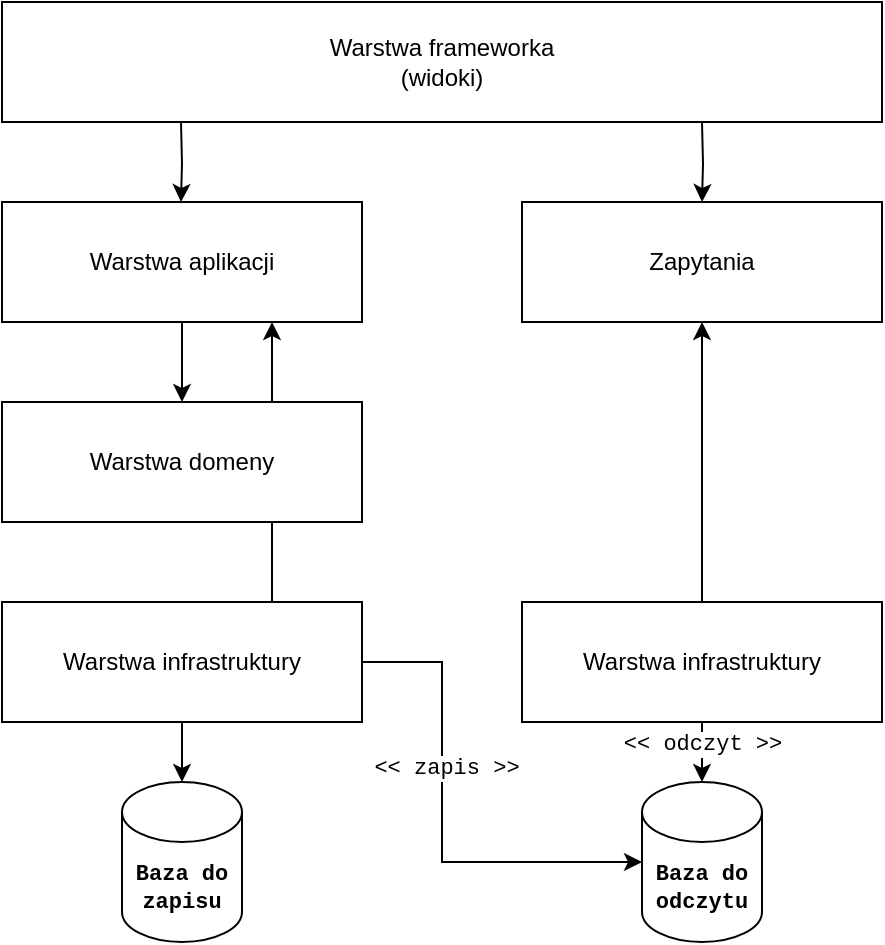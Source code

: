 <mxfile version="15.4.3" type="device"><diagram id="mDBDC4OC2zMn_eaPb2qs" name="Page-1"><mxGraphModel dx="2013" dy="615" grid="1" gridSize="10" guides="1" tooltips="1" connect="1" arrows="1" fold="1" page="1" pageScale="1" pageWidth="827" pageHeight="1169" background="none" math="0" shadow="0"><root><mxCell id="0"/><mxCell id="1" parent="0"/><mxCell id="9wAR0khefj8llBj5QW90-313" value="&lt;div&gt;Warstwa frameworka&lt;/div&gt;&lt;div&gt;(widoki)&lt;/div&gt;" style="rounded=0;whiteSpace=wrap;html=1;shadow=0;comic=0;strokeWidth=1;fillColor=#ffffff;fontSize=12;align=center;strokeColor=#000000;" parent="1" vertex="1"><mxGeometry x="-720" y="30" width="440" height="60" as="geometry"/></mxCell><mxCell id="9wAR0khefj8llBj5QW90-314" style="edgeStyle=orthogonalEdgeStyle;rounded=0;html=1;exitX=0.5;exitY=1;entryX=0.5;entryY=0;endArrow=classic;endFill=1;endSize=6;jettySize=auto;orthogonalLoop=1;strokeWidth=1;fontSize=12;" parent="1" source="9wAR0khefj8llBj5QW90-315" target="9wAR0khefj8llBj5QW90-316" edge="1"><mxGeometry relative="1" as="geometry"/></mxCell><mxCell id="9wAR0khefj8llBj5QW90-315" value="Warstwa aplikacji" style="rounded=0;whiteSpace=wrap;html=1;shadow=0;comic=0;strokeWidth=1;fillColor=#ffffff;fontSize=12;align=center;strokeColor=#000000;" parent="1" vertex="1"><mxGeometry x="-720" y="130" width="180" height="60" as="geometry"/></mxCell><mxCell id="9wAR0khefj8llBj5QW90-326" style="edgeStyle=orthogonalEdgeStyle;rounded=0;orthogonalLoop=1;jettySize=auto;html=1;exitX=0.75;exitY=0;exitDx=0;exitDy=0;entryX=0.75;entryY=1;entryDx=0;entryDy=0;fontFamily=Courier New;fontSize=11;startArrow=none;startFill=0;endArrow=classic;endFill=1;" parent="1" source="9wAR0khefj8llBj5QW90-317" target="9wAR0khefj8llBj5QW90-315" edge="1"><mxGeometry relative="1" as="geometry"/></mxCell><mxCell id="9wAR0khefj8llBj5QW90-316" value="Warstwa domeny" style="rounded=0;whiteSpace=wrap;html=1;shadow=0;comic=0;strokeWidth=1;fillColor=#ffffff;fontSize=12;align=center;strokeColor=#000000;" parent="1" vertex="1"><mxGeometry x="-720" y="230" width="180" height="60" as="geometry"/></mxCell><mxCell id="9wAR0khefj8llBj5QW90-331" style="edgeStyle=orthogonalEdgeStyle;rounded=0;orthogonalLoop=1;jettySize=auto;html=1;exitX=0.5;exitY=1;exitDx=0;exitDy=0;entryX=0.5;entryY=0;entryDx=0;entryDy=0;entryPerimeter=0;fontFamily=Courier New;fontSize=11;startArrow=none;startFill=0;endArrow=classic;endFill=1;" parent="1" source="9wAR0khefj8llBj5QW90-317" target="9wAR0khefj8llBj5QW90-329" edge="1"><mxGeometry relative="1" as="geometry"/></mxCell><mxCell id="9wAR0khefj8llBj5QW90-332" style="edgeStyle=orthogonalEdgeStyle;rounded=0;orthogonalLoop=1;jettySize=auto;html=1;exitX=1;exitY=0.5;exitDx=0;exitDy=0;entryX=0;entryY=0.5;entryDx=0;entryDy=0;entryPerimeter=0;fontFamily=Courier New;fontSize=11;startArrow=none;startFill=0;endArrow=classic;endFill=1;" parent="1" source="9wAR0khefj8llBj5QW90-317" target="9wAR0khefj8llBj5QW90-330" edge="1"><mxGeometry relative="1" as="geometry"><Array as="points"><mxPoint x="-500" y="360"/><mxPoint x="-500" y="460"/></Array></mxGeometry></mxCell><mxCell id="9wAR0khefj8llBj5QW90-337" value="&amp;lt;&amp;lt; zapis &amp;gt;&amp;gt;" style="edgeLabel;html=1;align=center;verticalAlign=middle;resizable=0;points=[];fontSize=11;fontFamily=Courier New;" parent="9wAR0khefj8llBj5QW90-332" vertex="1" connectable="0"><mxGeometry x="-0.23" y="2" relative="1" as="geometry"><mxPoint as="offset"/></mxGeometry></mxCell><mxCell id="9wAR0khefj8llBj5QW90-317" value="Warstwa infrastruktury" style="rounded=0;whiteSpace=wrap;html=1;shadow=0;comic=0;strokeWidth=1;fillColor=#ffffff;fontSize=12;align=center;strokeColor=#000000;" parent="1" vertex="1"><mxGeometry x="-720" y="330" width="180" height="60" as="geometry"/></mxCell><mxCell id="9wAR0khefj8llBj5QW90-318" style="edgeStyle=orthogonalEdgeStyle;rounded=0;html=1;exitX=0.5;exitY=1;entryX=0.5;entryY=0;endArrow=classic;endFill=1;endSize=6;jettySize=auto;orthogonalLoop=1;strokeWidth=1;fontSize=12;" parent="1" target="9wAR0khefj8llBj5QW90-320" edge="1"><mxGeometry relative="1" as="geometry"><mxPoint x="-370" y="90" as="sourcePoint"/></mxGeometry></mxCell><mxCell id="9wAR0khefj8llBj5QW90-320" value="Zapytania" style="rounded=0;whiteSpace=wrap;html=1;shadow=0;comic=0;strokeWidth=1;fillColor=#ffffff;fontSize=12;align=center;strokeColor=#000000;" parent="1" vertex="1"><mxGeometry x="-460" y="130" width="180" height="60" as="geometry"/></mxCell><mxCell id="9wAR0khefj8llBj5QW90-323" style="edgeStyle=orthogonalEdgeStyle;rounded=0;html=1;exitX=0.5;exitY=1;entryX=0.5;entryY=0;endArrow=classic;endFill=1;endSize=6;jettySize=auto;orthogonalLoop=1;strokeWidth=1;fontSize=12;" parent="1" edge="1"><mxGeometry relative="1" as="geometry"><mxPoint x="-630.5" y="90" as="sourcePoint"/><mxPoint x="-630.5" y="130" as="targetPoint"/></mxGeometry></mxCell><mxCell id="9wAR0khefj8llBj5QW90-328" style="edgeStyle=orthogonalEdgeStyle;rounded=0;orthogonalLoop=1;jettySize=auto;html=1;exitX=0.5;exitY=0;exitDx=0;exitDy=0;fontFamily=Courier New;fontSize=11;startArrow=none;startFill=0;endArrow=classic;endFill=1;" parent="1" source="9wAR0khefj8llBj5QW90-327" target="9wAR0khefj8llBj5QW90-320" edge="1"><mxGeometry relative="1" as="geometry"/></mxCell><mxCell id="9wAR0khefj8llBj5QW90-333" style="edgeStyle=orthogonalEdgeStyle;rounded=0;orthogonalLoop=1;jettySize=auto;html=1;exitX=0.5;exitY=1;exitDx=0;exitDy=0;entryX=0.5;entryY=0;entryDx=0;entryDy=0;entryPerimeter=0;fontFamily=Courier New;fontSize=11;startArrow=none;startFill=0;endArrow=classic;endFill=1;" parent="1" source="9wAR0khefj8llBj5QW90-327" target="9wAR0khefj8llBj5QW90-330" edge="1"><mxGeometry relative="1" as="geometry"/></mxCell><mxCell id="9wAR0khefj8llBj5QW90-334" value="&amp;lt;&amp;lt; odczyt &amp;gt;&amp;gt;" style="edgeLabel;html=1;align=center;verticalAlign=middle;resizable=0;points=[];fontSize=11;fontFamily=Courier New;" parent="9wAR0khefj8llBj5QW90-333" vertex="1" connectable="0"><mxGeometry x="-0.267" relative="1" as="geometry"><mxPoint as="offset"/></mxGeometry></mxCell><mxCell id="9wAR0khefj8llBj5QW90-327" value="Warstwa infrastruktury" style="rounded=0;whiteSpace=wrap;html=1;shadow=0;comic=0;strokeWidth=1;fillColor=#ffffff;fontSize=12;align=center;strokeColor=#000000;" parent="1" vertex="1"><mxGeometry x="-460" y="330" width="180" height="60" as="geometry"/></mxCell><mxCell id="9wAR0khefj8llBj5QW90-329" value="&lt;b&gt;Baza do zapisu&lt;br&gt;&lt;/b&gt;" style="shape=cylinder3;whiteSpace=wrap;html=1;boundedLbl=1;backgroundOutline=1;size=15;fontFamily=Courier New;fontSize=11;" parent="1" vertex="1"><mxGeometry x="-660" y="420" width="60" height="80" as="geometry"/></mxCell><mxCell id="9wAR0khefj8llBj5QW90-330" value="&lt;b&gt;Baza do odczytu&lt;br&gt;&lt;/b&gt;" style="shape=cylinder3;whiteSpace=wrap;html=1;boundedLbl=1;backgroundOutline=1;size=15;fontFamily=Courier New;fontSize=11;" parent="1" vertex="1"><mxGeometry x="-400" y="420" width="60" height="80" as="geometry"/></mxCell></root></mxGraphModel></diagram></mxfile>